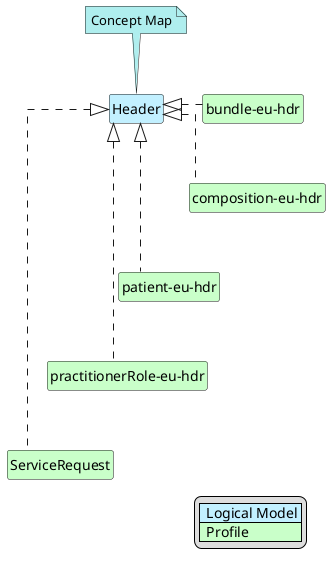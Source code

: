@startuml
hide circle
hide stereotype
hide members
hide methods
skinparam linetype ortho
skinparam class {
BackgroundColor<<LogicalModel>> #APPLICATION
BackgroundColor<<Profile>> #TECHNOLOGY
}
legend right
| <#APPLICATION>  Logical Model |
| <#TECHNOLOGY>  Profile |
endlegend
class "Header" <<LogicalModel>> [[StructureDefinition-Header.html]]
note top #PaleTurquoise [[ConceptMap-hdrHeader2FHIR-eu-hdr.html]]
Concept Map
endnote
class "bundle-eu-hdr" <<Profile>> [[StructureDefinition-bundle-eu-hdr.html]]
"Header" <|. "bundle-eu-hdr"
class "composition-eu-hdr" <<Profile>> [[StructureDefinition-composition-eu-hdr.html]]
"Header" <|. "composition-eu-hdr"
"bundle-eu-hdr" -d[hidden]-> "composition-eu-hdr"
class "patient-eu-hdr" <<Profile>> [[StructureDefinition-patient-eu-hdr.html]]
"Header" <|. "patient-eu-hdr"
"composition-eu-hdr" -d[hidden]-> "patient-eu-hdr"
class "practitionerRole-eu-hdr" <<Profile>> [[StructureDefinition-practitionerRole-eu-hdr.html]]
"Header" <|. "practitionerRole-eu-hdr"
"patient-eu-hdr" -d[hidden]-> "practitionerRole-eu-hdr"
class "ServiceRequest" <<Profile>> [[http://hl7.org/fhir/StructureDefinition/ServiceRequest]]
"Header" <|. "ServiceRequest"
"practitionerRole-eu-hdr" -d[hidden]-> "ServiceRequest"
@enduml